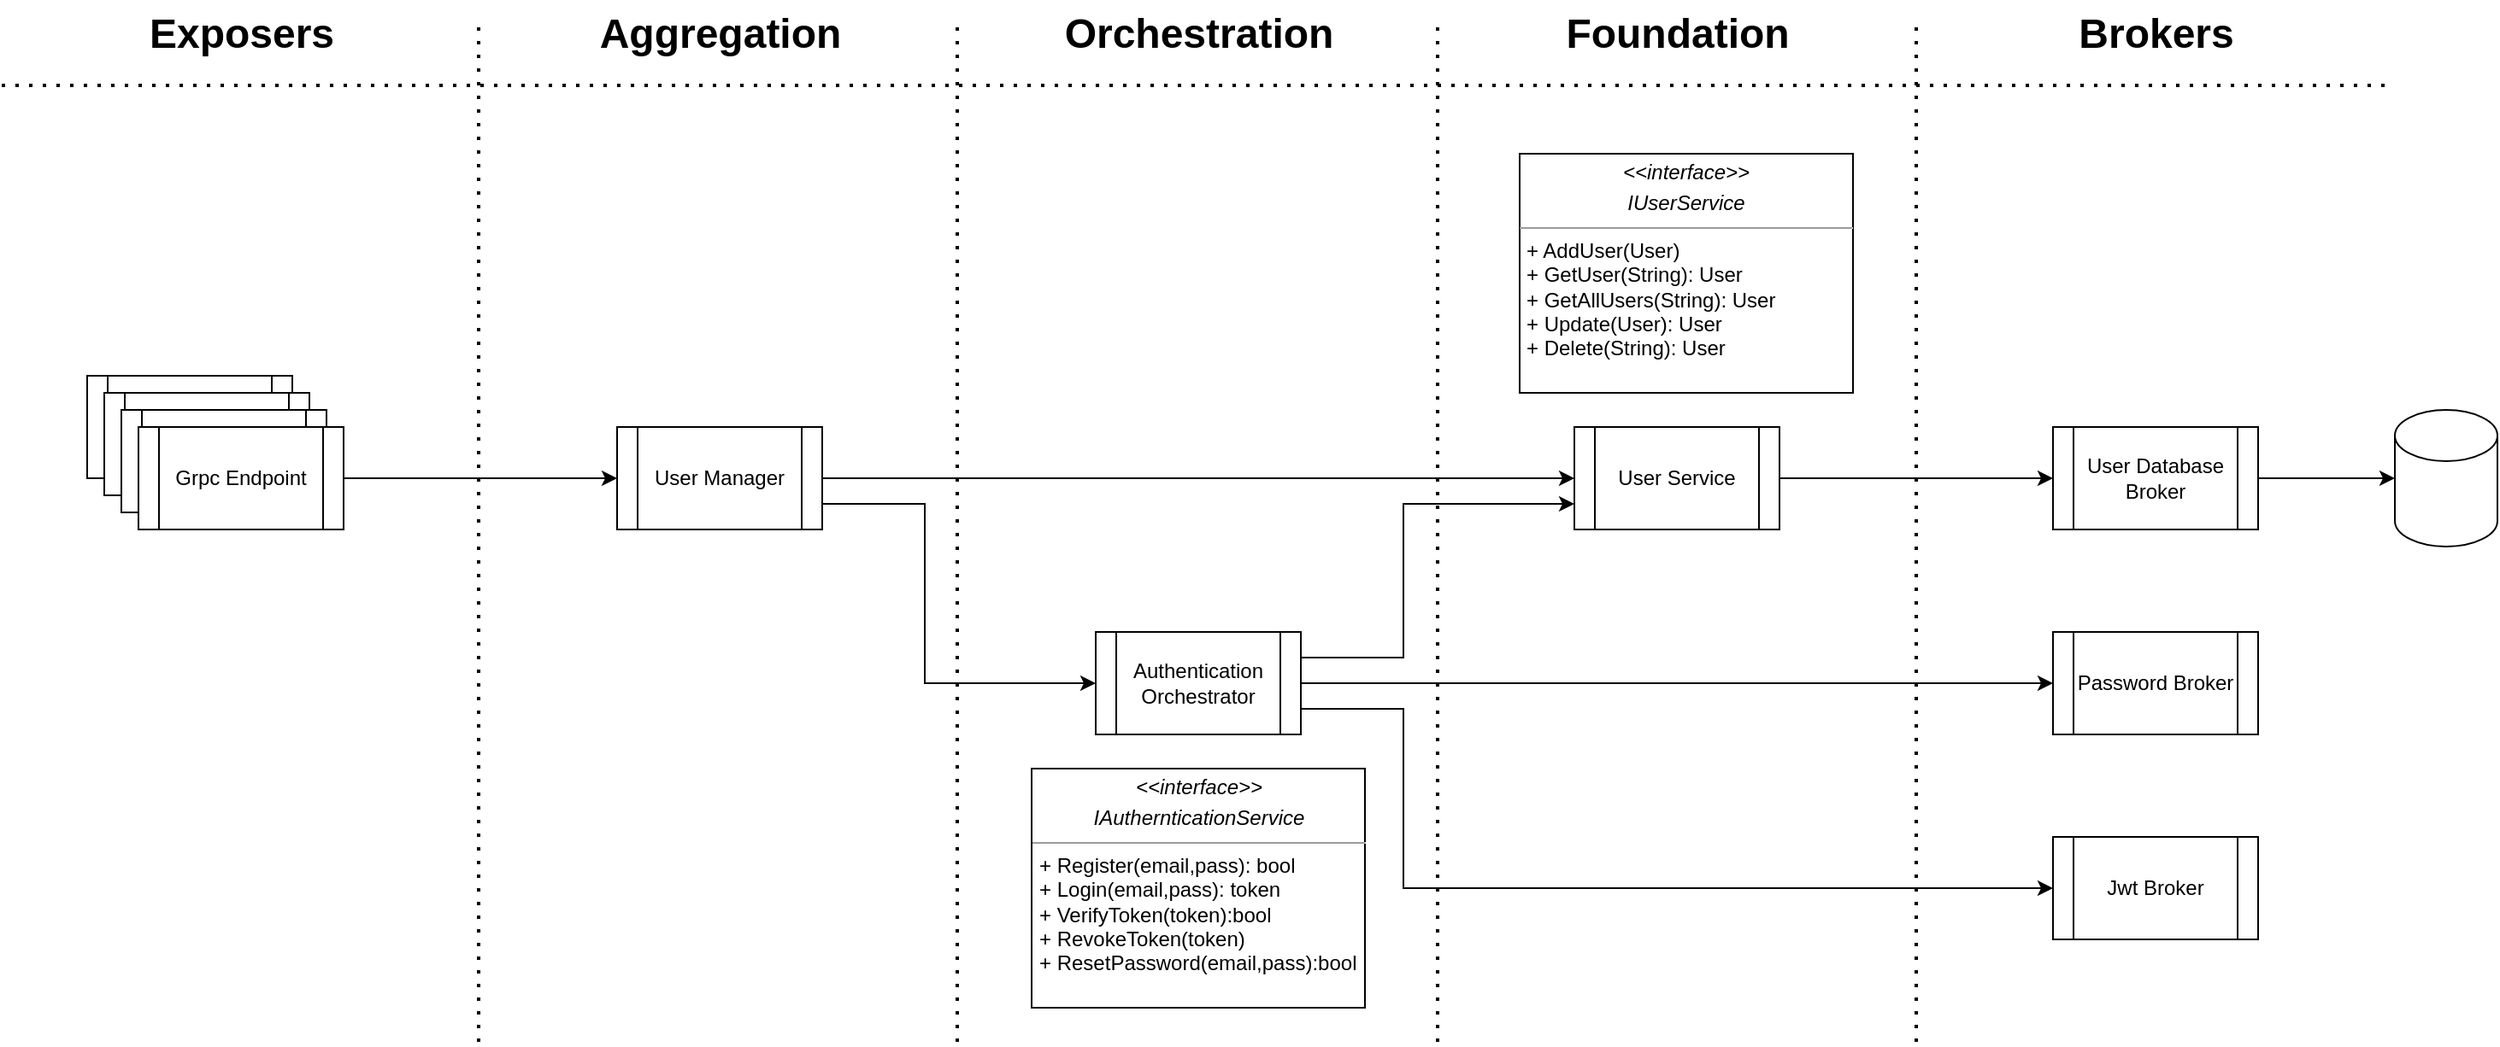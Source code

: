 <mxfile version="15.5.2" type="github">
  <diagram id="YZV39YvzYVO9GJUBDcFP" name="Page-1">
    <mxGraphModel dx="2391" dy="1119" grid="1" gridSize="10" guides="1" tooltips="1" connect="1" arrows="1" fold="1" page="1" pageScale="1" pageWidth="850" pageHeight="1100" math="0" shadow="0">
      <root>
        <mxCell id="0" />
        <mxCell id="1" parent="0" />
        <mxCell id="ZC-AyXRhmPSGSsGeXLF2-1" value="" style="shape=cylinder3;whiteSpace=wrap;html=1;boundedLbl=1;backgroundOutline=1;size=15;" vertex="1" parent="1">
          <mxGeometry x="840" y="390" width="60" height="80" as="geometry" />
        </mxCell>
        <mxCell id="ZC-AyXRhmPSGSsGeXLF2-9" style="edgeStyle=orthogonalEdgeStyle;rounded=0;orthogonalLoop=1;jettySize=auto;html=1;exitX=1;exitY=0.5;exitDx=0;exitDy=0;entryX=0;entryY=0.5;entryDx=0;entryDy=0;entryPerimeter=0;" edge="1" parent="1" source="ZC-AyXRhmPSGSsGeXLF2-2" target="ZC-AyXRhmPSGSsGeXLF2-1">
          <mxGeometry relative="1" as="geometry" />
        </mxCell>
        <mxCell id="ZC-AyXRhmPSGSsGeXLF2-2" value="User Database Broker" style="shape=process;whiteSpace=wrap;html=1;backgroundOutline=1;" vertex="1" parent="1">
          <mxGeometry x="640" y="400" width="120" height="60" as="geometry" />
        </mxCell>
        <mxCell id="ZC-AyXRhmPSGSsGeXLF2-8" style="edgeStyle=orthogonalEdgeStyle;rounded=0;orthogonalLoop=1;jettySize=auto;html=1;exitX=1;exitY=0.5;exitDx=0;exitDy=0;entryX=0;entryY=0.5;entryDx=0;entryDy=0;" edge="1" parent="1" source="ZC-AyXRhmPSGSsGeXLF2-3" target="ZC-AyXRhmPSGSsGeXLF2-2">
          <mxGeometry relative="1" as="geometry" />
        </mxCell>
        <mxCell id="ZC-AyXRhmPSGSsGeXLF2-3" value="User Service" style="shape=process;whiteSpace=wrap;html=1;backgroundOutline=1;" vertex="1" parent="1">
          <mxGeometry x="360" y="400" width="120" height="60" as="geometry" />
        </mxCell>
        <mxCell id="ZC-AyXRhmPSGSsGeXLF2-4" value="Password Broker" style="shape=process;whiteSpace=wrap;html=1;backgroundOutline=1;" vertex="1" parent="1">
          <mxGeometry x="640" y="520" width="120" height="60" as="geometry" />
        </mxCell>
        <mxCell id="ZC-AyXRhmPSGSsGeXLF2-10" value="" style="endArrow=none;dashed=1;html=1;dashPattern=1 3;strokeWidth=2;rounded=0;" edge="1" parent="1">
          <mxGeometry width="50" height="50" relative="1" as="geometry">
            <mxPoint x="560" y="760" as="sourcePoint" />
            <mxPoint x="560" y="160" as="targetPoint" />
          </mxGeometry>
        </mxCell>
        <mxCell id="ZC-AyXRhmPSGSsGeXLF2-12" value="" style="endArrow=none;dashed=1;html=1;dashPattern=1 3;strokeWidth=2;rounded=0;" edge="1" parent="1">
          <mxGeometry width="50" height="50" relative="1" as="geometry">
            <mxPoint x="280" y="760" as="sourcePoint" />
            <mxPoint x="280" y="160" as="targetPoint" />
          </mxGeometry>
        </mxCell>
        <mxCell id="ZC-AyXRhmPSGSsGeXLF2-13" value="Jwt Broker" style="shape=process;whiteSpace=wrap;html=1;backgroundOutline=1;" vertex="1" parent="1">
          <mxGeometry x="640" y="640" width="120" height="60" as="geometry" />
        </mxCell>
        <mxCell id="ZC-AyXRhmPSGSsGeXLF2-44" style="edgeStyle=orthogonalEdgeStyle;rounded=0;jumpStyle=none;orthogonalLoop=1;jettySize=auto;html=1;exitX=1;exitY=0.5;exitDx=0;exitDy=0;entryX=0;entryY=0.5;entryDx=0;entryDy=0;" edge="1" parent="1" source="ZC-AyXRhmPSGSsGeXLF2-16" target="ZC-AyXRhmPSGSsGeXLF2-4">
          <mxGeometry relative="1" as="geometry" />
        </mxCell>
        <mxCell id="ZC-AyXRhmPSGSsGeXLF2-48" style="edgeStyle=orthogonalEdgeStyle;rounded=0;jumpStyle=none;orthogonalLoop=1;jettySize=auto;html=1;exitX=1;exitY=0.25;exitDx=0;exitDy=0;entryX=0;entryY=0.75;entryDx=0;entryDy=0;" edge="1" parent="1" source="ZC-AyXRhmPSGSsGeXLF2-16" target="ZC-AyXRhmPSGSsGeXLF2-3">
          <mxGeometry relative="1" as="geometry">
            <Array as="points">
              <mxPoint x="260" y="535" />
              <mxPoint x="260" y="445" />
            </Array>
          </mxGeometry>
        </mxCell>
        <mxCell id="ZC-AyXRhmPSGSsGeXLF2-49" style="edgeStyle=orthogonalEdgeStyle;rounded=0;jumpStyle=none;orthogonalLoop=1;jettySize=auto;html=1;exitX=1;exitY=0.75;exitDx=0;exitDy=0;entryX=0;entryY=0.5;entryDx=0;entryDy=0;" edge="1" parent="1" source="ZC-AyXRhmPSGSsGeXLF2-16" target="ZC-AyXRhmPSGSsGeXLF2-13">
          <mxGeometry relative="1" as="geometry">
            <Array as="points">
              <mxPoint x="260" y="565" />
              <mxPoint x="260" y="670" />
            </Array>
          </mxGeometry>
        </mxCell>
        <mxCell id="ZC-AyXRhmPSGSsGeXLF2-16" value="Authentication Orchestrator" style="shape=process;whiteSpace=wrap;html=1;backgroundOutline=1;" vertex="1" parent="1">
          <mxGeometry x="80" y="520" width="120" height="60" as="geometry" />
        </mxCell>
        <mxCell id="ZC-AyXRhmPSGSsGeXLF2-46" style="edgeStyle=orthogonalEdgeStyle;rounded=0;jumpStyle=none;orthogonalLoop=1;jettySize=auto;html=1;exitX=1;exitY=0.5;exitDx=0;exitDy=0;entryX=0;entryY=0.5;entryDx=0;entryDy=0;" edge="1" parent="1" source="ZC-AyXRhmPSGSsGeXLF2-17" target="ZC-AyXRhmPSGSsGeXLF2-3">
          <mxGeometry relative="1" as="geometry">
            <mxPoint x="220" y="430.143" as="targetPoint" />
          </mxGeometry>
        </mxCell>
        <mxCell id="ZC-AyXRhmPSGSsGeXLF2-47" style="edgeStyle=orthogonalEdgeStyle;rounded=0;jumpStyle=none;orthogonalLoop=1;jettySize=auto;html=1;exitX=1;exitY=0.75;exitDx=0;exitDy=0;entryX=0;entryY=0.5;entryDx=0;entryDy=0;" edge="1" parent="1" source="ZC-AyXRhmPSGSsGeXLF2-17" target="ZC-AyXRhmPSGSsGeXLF2-16">
          <mxGeometry relative="1" as="geometry">
            <Array as="points">
              <mxPoint x="-20" y="445" />
              <mxPoint x="-20" y="550" />
            </Array>
          </mxGeometry>
        </mxCell>
        <mxCell id="ZC-AyXRhmPSGSsGeXLF2-17" value="User Manager" style="shape=process;whiteSpace=wrap;html=1;backgroundOutline=1;" vertex="1" parent="1">
          <mxGeometry x="-200" y="400" width="120" height="60" as="geometry" />
        </mxCell>
        <mxCell id="ZC-AyXRhmPSGSsGeXLF2-37" value="&lt;p style=&quot;margin: 0px ; margin-top: 4px ; text-align: center&quot;&gt;&lt;i&gt;&amp;lt;&amp;lt;interface&amp;gt;&amp;gt;&lt;/i&gt;&lt;i&gt;&lt;br&gt;&lt;/i&gt;&lt;/p&gt;&lt;p style=&quot;margin: 0px ; margin-top: 4px ; text-align: center&quot;&gt;&lt;i&gt;IAuthernticationService&lt;/i&gt;&lt;/p&gt;&lt;hr size=&quot;1&quot;&gt;&lt;p style=&quot;margin: 0px ; margin-left: 4px&quot;&gt;+ Register(email,pass): bool&lt;br&gt;+ Login(email,pass): token&lt;br&gt;&lt;/p&gt;&lt;p style=&quot;margin: 0px ; margin-left: 4px&quot;&gt;+ VerifyToken(token):bool&lt;/p&gt;&lt;p style=&quot;margin: 0px ; margin-left: 4px&quot;&gt;+ RevokeToken(token)&lt;/p&gt;&lt;p style=&quot;margin: 0px ; margin-left: 4px&quot;&gt;+ ResetPassword(email,pass):bool&lt;/p&gt;" style="verticalAlign=top;align=left;overflow=fill;fontSize=12;fontFamily=Helvetica;html=1;" vertex="1" parent="1">
          <mxGeometry x="42.5" y="600" width="195" height="140" as="geometry" />
        </mxCell>
        <mxCell id="ZC-AyXRhmPSGSsGeXLF2-39" value="&lt;p style=&quot;margin: 0px ; margin-top: 4px ; text-align: center&quot;&gt;&lt;i&gt;&amp;lt;&amp;lt;interface&amp;gt;&amp;gt;&lt;/i&gt;&lt;i&gt;&lt;br&gt;&lt;/i&gt;&lt;/p&gt;&lt;p style=&quot;margin: 0px ; margin-top: 4px ; text-align: center&quot;&gt;&lt;i&gt;IUserService&lt;/i&gt;&lt;/p&gt;&lt;hr size=&quot;1&quot;&gt;&lt;p style=&quot;margin: 0px ; margin-left: 4px&quot;&gt;+ AddUser(User)&lt;br&gt;+ GetUser(String): User&lt;/p&gt;&lt;p style=&quot;margin: 0px ; margin-left: 4px&quot;&gt;+ GetAllUsers(String): User&lt;/p&gt;&lt;p style=&quot;margin: 0px ; margin-left: 4px&quot;&gt;+ Update(User): User&lt;/p&gt;&lt;p style=&quot;margin: 0px ; margin-left: 4px&quot;&gt;+ Delete(String): User&lt;/p&gt;" style="verticalAlign=top;align=left;overflow=fill;fontSize=12;fontFamily=Helvetica;html=1;" vertex="1" parent="1">
          <mxGeometry x="328" y="240" width="195" height="140" as="geometry" />
        </mxCell>
        <mxCell id="ZC-AyXRhmPSGSsGeXLF2-50" value="Grpc Endpoint" style="shape=process;whiteSpace=wrap;html=1;backgroundOutline=1;" vertex="1" parent="1">
          <mxGeometry x="-510" y="370" width="120" height="60" as="geometry" />
        </mxCell>
        <mxCell id="ZC-AyXRhmPSGSsGeXLF2-52" value="" style="endArrow=none;dashed=1;html=1;dashPattern=1 3;strokeWidth=2;rounded=0;" edge="1" parent="1">
          <mxGeometry width="50" height="50" relative="1" as="geometry">
            <mxPoint x="-281" y="760.0" as="sourcePoint" />
            <mxPoint x="-281" y="160" as="targetPoint" />
          </mxGeometry>
        </mxCell>
        <mxCell id="ZC-AyXRhmPSGSsGeXLF2-53" value="" style="endArrow=none;dashed=1;html=1;dashPattern=1 3;strokeWidth=2;rounded=0;" edge="1" parent="1">
          <mxGeometry width="50" height="50" relative="1" as="geometry">
            <mxPoint x="-1" y="760.0" as="sourcePoint" />
            <mxPoint x="-1" y="160" as="targetPoint" />
          </mxGeometry>
        </mxCell>
        <mxCell id="ZC-AyXRhmPSGSsGeXLF2-54" value="Brokers" style="text;strokeColor=none;fillColor=none;html=1;fontSize=24;fontStyle=1;verticalAlign=middle;align=center;" vertex="1" parent="1">
          <mxGeometry x="650" y="150" width="100" height="40" as="geometry" />
        </mxCell>
        <mxCell id="ZC-AyXRhmPSGSsGeXLF2-55" value="Foundation" style="text;strokeColor=none;fillColor=none;html=1;fontSize=24;fontStyle=1;verticalAlign=middle;align=center;" vertex="1" parent="1">
          <mxGeometry x="370" y="150" width="100" height="40" as="geometry" />
        </mxCell>
        <mxCell id="ZC-AyXRhmPSGSsGeXLF2-56" value="Orchestration" style="text;strokeColor=none;fillColor=none;html=1;fontSize=24;fontStyle=1;verticalAlign=middle;align=center;" vertex="1" parent="1">
          <mxGeometry x="90" y="150" width="100" height="40" as="geometry" />
        </mxCell>
        <mxCell id="ZC-AyXRhmPSGSsGeXLF2-57" value="Aggregation" style="text;strokeColor=none;fillColor=none;html=1;fontSize=24;fontStyle=1;verticalAlign=middle;align=center;" vertex="1" parent="1">
          <mxGeometry x="-190" y="150" width="100" height="40" as="geometry" />
        </mxCell>
        <mxCell id="ZC-AyXRhmPSGSsGeXLF2-58" value="Exposers" style="text;strokeColor=none;fillColor=none;html=1;fontSize=24;fontStyle=1;verticalAlign=middle;align=center;" vertex="1" parent="1">
          <mxGeometry x="-470" y="150" width="100" height="40" as="geometry" />
        </mxCell>
        <mxCell id="ZC-AyXRhmPSGSsGeXLF2-59" value="" style="endArrow=none;dashed=1;html=1;dashPattern=1 3;strokeWidth=2;rounded=0;jumpStyle=none;" edge="1" parent="1">
          <mxGeometry width="50" height="50" relative="1" as="geometry">
            <mxPoint x="-560" y="200" as="sourcePoint" />
            <mxPoint x="840" y="200" as="targetPoint" />
          </mxGeometry>
        </mxCell>
        <mxCell id="ZC-AyXRhmPSGSsGeXLF2-62" value="Grpc Endpoint" style="shape=process;whiteSpace=wrap;html=1;backgroundOutline=1;" vertex="1" parent="1">
          <mxGeometry x="-500" y="380" width="120" height="60" as="geometry" />
        </mxCell>
        <mxCell id="ZC-AyXRhmPSGSsGeXLF2-63" value="Grpc Endpoint" style="shape=process;whiteSpace=wrap;html=1;backgroundOutline=1;" vertex="1" parent="1">
          <mxGeometry x="-490" y="390" width="120" height="60" as="geometry" />
        </mxCell>
        <mxCell id="ZC-AyXRhmPSGSsGeXLF2-65" style="edgeStyle=orthogonalEdgeStyle;rounded=0;jumpStyle=none;orthogonalLoop=1;jettySize=auto;html=1;exitX=1;exitY=0.5;exitDx=0;exitDy=0;entryX=0;entryY=0.5;entryDx=0;entryDy=0;" edge="1" parent="1" source="ZC-AyXRhmPSGSsGeXLF2-64" target="ZC-AyXRhmPSGSsGeXLF2-17">
          <mxGeometry relative="1" as="geometry" />
        </mxCell>
        <mxCell id="ZC-AyXRhmPSGSsGeXLF2-64" value="Grpc Endpoint" style="shape=process;whiteSpace=wrap;html=1;backgroundOutline=1;" vertex="1" parent="1">
          <mxGeometry x="-480" y="400" width="120" height="60" as="geometry" />
        </mxCell>
      </root>
    </mxGraphModel>
  </diagram>
</mxfile>
